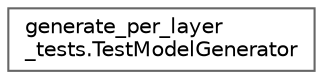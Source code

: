 digraph "Graphical Class Hierarchy"
{
 // LATEX_PDF_SIZE
  bgcolor="transparent";
  edge [fontname=Helvetica,fontsize=10,labelfontname=Helvetica,labelfontsize=10];
  node [fontname=Helvetica,fontsize=10,shape=box,height=0.2,width=0.4];
  rankdir="LR";
  Node0 [id="Node000000",label="generate_per_layer\l_tests.TestModelGenerator",height=0.2,width=0.4,color="grey40", fillcolor="white", style="filled",URL="$classgenerate__per__layer__tests_1_1_test_model_generator.html",tooltip=" "];
}
